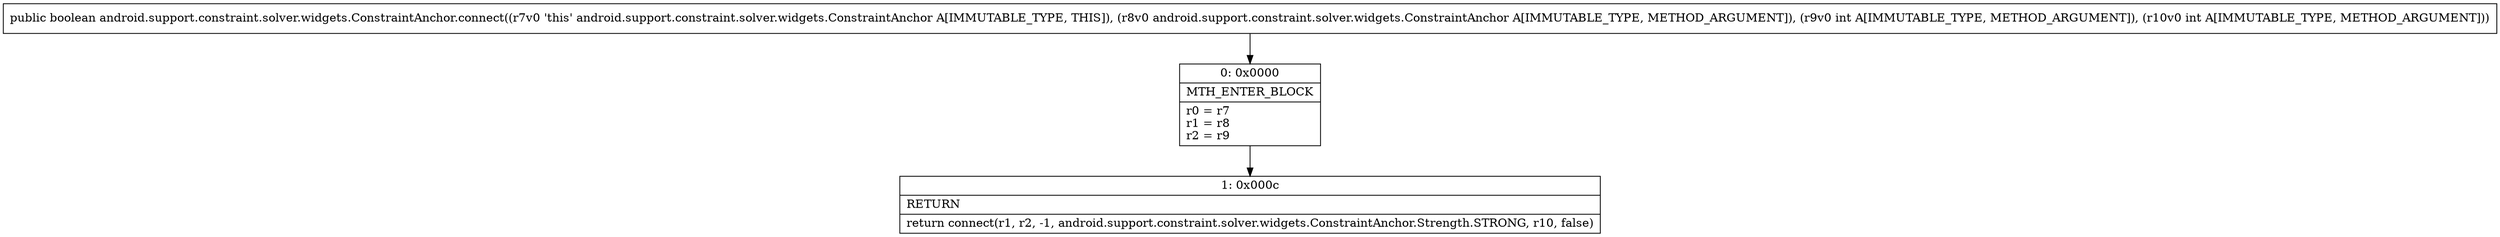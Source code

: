 digraph "CFG forandroid.support.constraint.solver.widgets.ConstraintAnchor.connect(Landroid\/support\/constraint\/solver\/widgets\/ConstraintAnchor;II)Z" {
Node_0 [shape=record,label="{0\:\ 0x0000|MTH_ENTER_BLOCK\l|r0 = r7\lr1 = r8\lr2 = r9\l}"];
Node_1 [shape=record,label="{1\:\ 0x000c|RETURN\l|return connect(r1, r2, \-1, android.support.constraint.solver.widgets.ConstraintAnchor.Strength.STRONG, r10, false)\l}"];
MethodNode[shape=record,label="{public boolean android.support.constraint.solver.widgets.ConstraintAnchor.connect((r7v0 'this' android.support.constraint.solver.widgets.ConstraintAnchor A[IMMUTABLE_TYPE, THIS]), (r8v0 android.support.constraint.solver.widgets.ConstraintAnchor A[IMMUTABLE_TYPE, METHOD_ARGUMENT]), (r9v0 int A[IMMUTABLE_TYPE, METHOD_ARGUMENT]), (r10v0 int A[IMMUTABLE_TYPE, METHOD_ARGUMENT])) }"];
MethodNode -> Node_0;
Node_0 -> Node_1;
}

